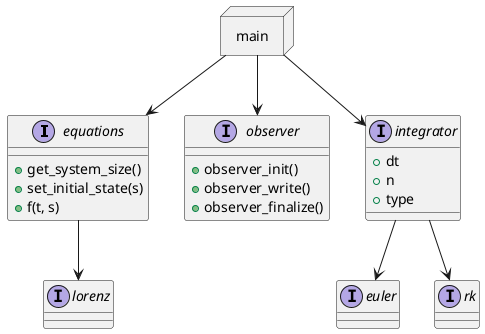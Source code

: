 @startuml
allow_mixing

interface equations
interface observer
interface lorenz
interface euler
interface integrator
interface rk
node main

main -down-> equations
main -down-> observer
equations -down-> lorenz
main -down-> integrator
integrator -down-> euler
integrator -down-> rk

interface equations {
    +get_system_size()
    +set_initial_state(s)
    +f(t, s)
}

interface observer {
 +observer_init()
 +observer_write()
 +observer_finalize()
}

interface integrator {
    + dt
    + n
    + type
}


@enduml